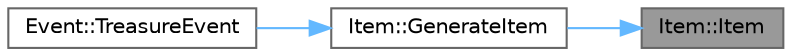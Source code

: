digraph "Item::Item"
{
 // LATEX_PDF_SIZE
  bgcolor="transparent";
  edge [fontname=Helvetica,fontsize=10,labelfontname=Helvetica,labelfontsize=10];
  node [fontname=Helvetica,fontsize=10,shape=box,height=0.2,width=0.4];
  rankdir="RL";
  Node1 [id="Node000001",label="Item::Item",height=0.2,width=0.4,color="gray40", fillcolor="grey60", style="filled", fontcolor="black",tooltip="Default constructor for Item."];
  Node1 -> Node2 [id="edge1_Node000001_Node000002",dir="back",color="steelblue1",style="solid",tooltip=" "];
  Node2 [id="Node000002",label="Item::GenerateItem",height=0.2,width=0.4,color="grey40", fillcolor="white", style="filled",URL="$class_item.html#ad151d7cea8765e4307699dff97f50a49",tooltip="Static method to generate an item based on the given level."];
  Node2 -> Node3 [id="edge2_Node000002_Node000003",dir="back",color="steelblue1",style="solid",tooltip=" "];
  Node3 [id="Node000003",label="Event::TreasureEvent",height=0.2,width=0.4,color="grey40", fillcolor="white", style="filled",URL="$class_event.html#a3179a63a237e3a6ec7f56f4b693311ed",tooltip="Handles a treasure event."];
}
